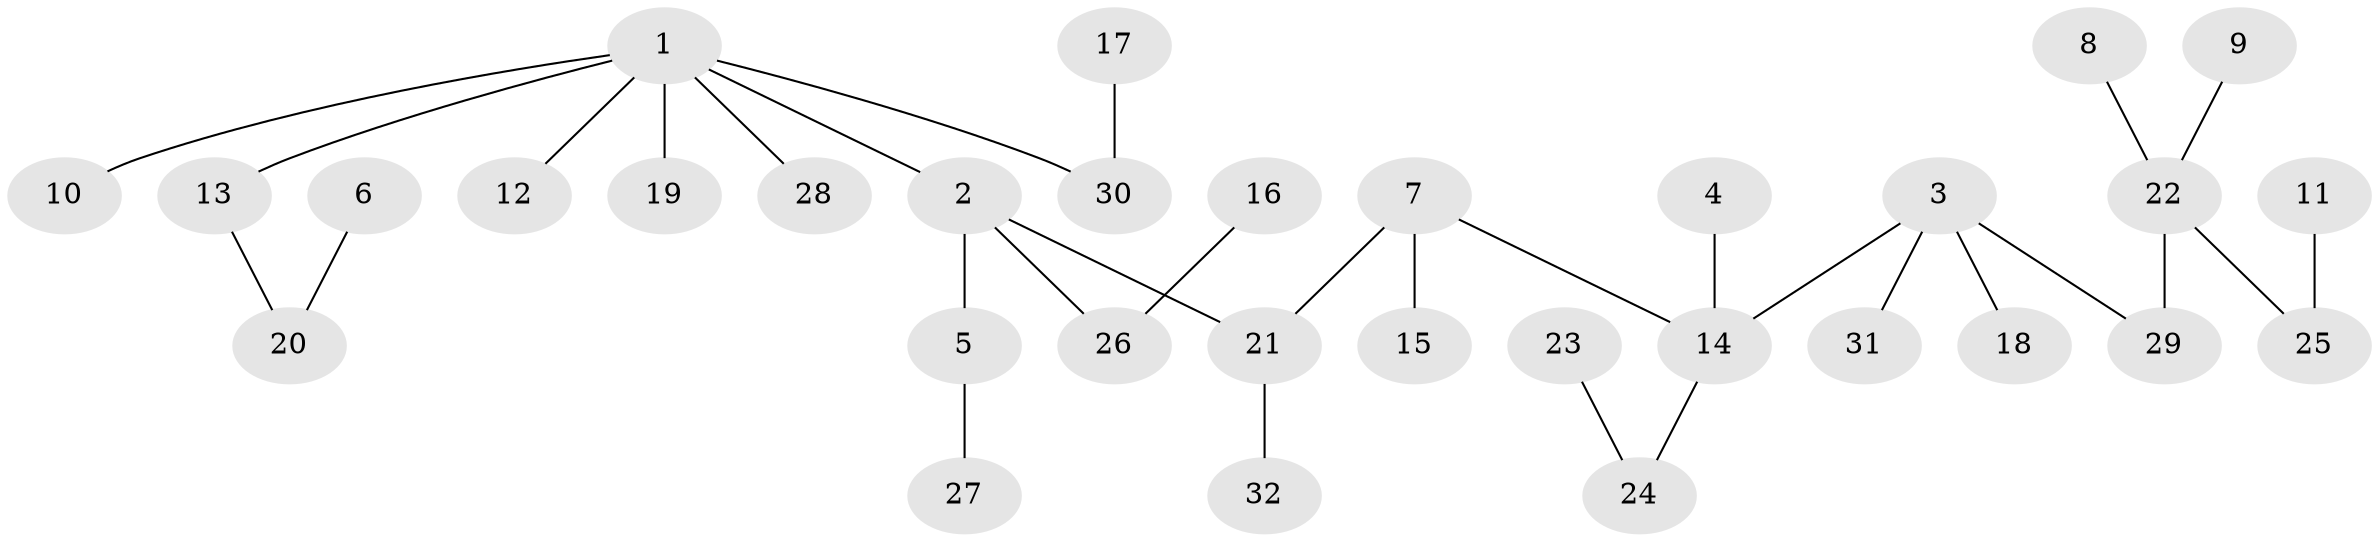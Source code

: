 // original degree distribution, {5: 0.02830188679245283, 3: 0.1320754716981132, 7: 0.018867924528301886, 4: 0.0660377358490566, 1: 0.46226415094339623, 2: 0.29245283018867924}
// Generated by graph-tools (version 1.1) at 2025/37/03/04/25 23:37:24]
// undirected, 32 vertices, 31 edges
graph export_dot {
  node [color=gray90,style=filled];
  1;
  2;
  3;
  4;
  5;
  6;
  7;
  8;
  9;
  10;
  11;
  12;
  13;
  14;
  15;
  16;
  17;
  18;
  19;
  20;
  21;
  22;
  23;
  24;
  25;
  26;
  27;
  28;
  29;
  30;
  31;
  32;
  1 -- 2 [weight=1.0];
  1 -- 10 [weight=1.0];
  1 -- 12 [weight=1.0];
  1 -- 13 [weight=1.0];
  1 -- 19 [weight=1.0];
  1 -- 28 [weight=1.0];
  1 -- 30 [weight=1.0];
  2 -- 5 [weight=1.0];
  2 -- 21 [weight=1.0];
  2 -- 26 [weight=1.0];
  3 -- 14 [weight=1.0];
  3 -- 18 [weight=1.0];
  3 -- 29 [weight=1.0];
  3 -- 31 [weight=1.0];
  4 -- 14 [weight=1.0];
  5 -- 27 [weight=1.0];
  6 -- 20 [weight=1.0];
  7 -- 14 [weight=1.0];
  7 -- 15 [weight=1.0];
  7 -- 21 [weight=1.0];
  8 -- 22 [weight=1.0];
  9 -- 22 [weight=1.0];
  11 -- 25 [weight=1.0];
  13 -- 20 [weight=1.0];
  14 -- 24 [weight=1.0];
  16 -- 26 [weight=1.0];
  17 -- 30 [weight=1.0];
  21 -- 32 [weight=1.0];
  22 -- 25 [weight=1.0];
  22 -- 29 [weight=1.0];
  23 -- 24 [weight=1.0];
}
